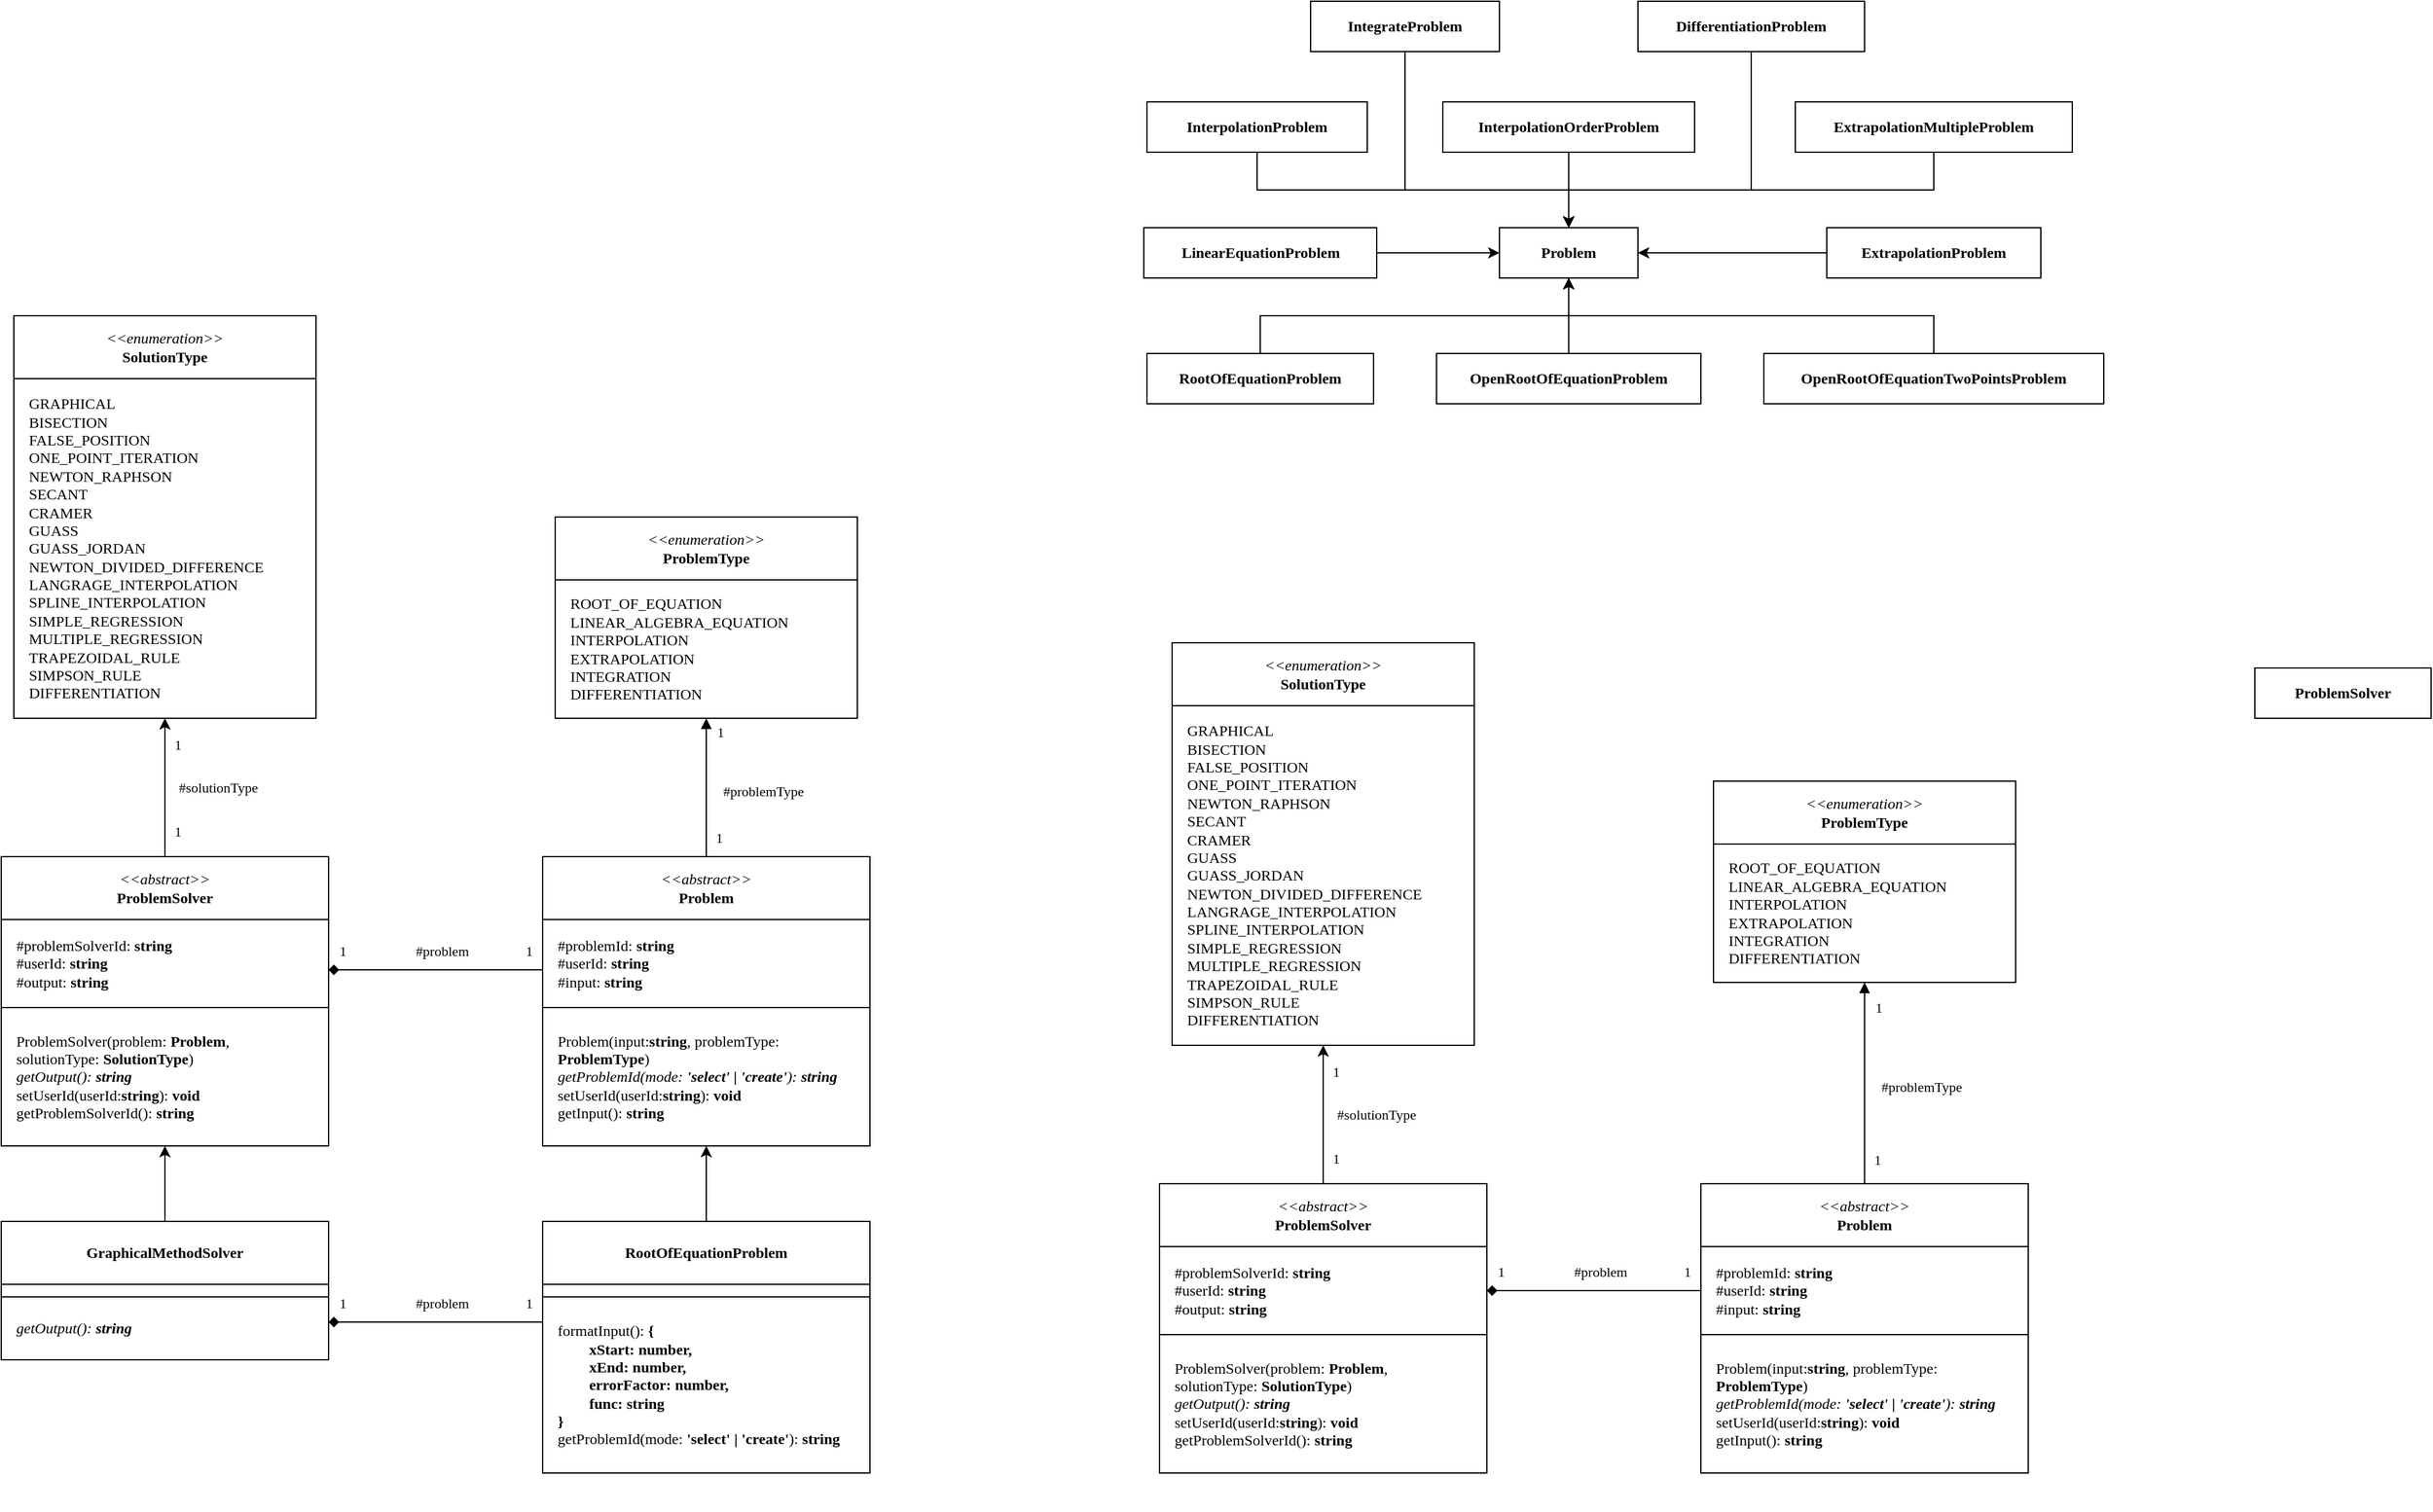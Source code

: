 <mxfile version="22.0.8" type="device">
  <diagram name="Page-1" id="59fGY38XJbvUTvU4bKwt">
    <mxGraphModel dx="3883" dy="1923" grid="1" gridSize="10" guides="1" tooltips="1" connect="1" arrows="1" fold="1" page="1" pageScale="1" pageWidth="850" pageHeight="1100" math="0" shadow="0">
      <root>
        <mxCell id="0" />
        <mxCell id="1" parent="0" />
        <mxCell id="GjvuEu1e9dv1N1N5pgB6-17" value="" style="group;fontFamily=Noto sans Thai;fontSource=https%3A%2F%2Ffonts.googleapis.com%2Fcss%3Ffamily%3DNoto%2Bsans%2BThai;" vertex="1" connectable="0" parent="1">
          <mxGeometry x="160" y="10" width="240" height="160" as="geometry" />
        </mxCell>
        <mxCell id="GjvuEu1e9dv1N1N5pgB6-13" value="&lt;div&gt;&lt;i&gt;&amp;lt;&amp;lt;enumeration&amp;gt;&amp;gt;&lt;/i&gt;&lt;/div&gt;&lt;div&gt;&lt;b&gt;ProblemType&lt;/b&gt;&lt;/div&gt;" style="rounded=0;whiteSpace=wrap;html=1;fontFamily=Noto sans Thai;fontSource=https%3A%2F%2Ffonts.googleapis.com%2Fcss%3Ffamily%3DNoto%2Bsans%2BThai;fillColor=default;glass=0;shadow=0;" vertex="1" parent="GjvuEu1e9dv1N1N5pgB6-17">
          <mxGeometry width="240" height="50" as="geometry" />
        </mxCell>
        <mxCell id="GjvuEu1e9dv1N1N5pgB6-15" value="ROOT_OF_EQUATION&lt;br&gt;LINEAR_ALGEBRA_EQUATION&lt;br&gt;INTERPOLATION&lt;br&gt;EXTRAPOLATION&lt;br&gt;INTEGRATION&lt;br&gt;DIFFERENTIATION" style="rounded=0;whiteSpace=wrap;html=1;align=left;spacingLeft=10;fontFamily=Noto sans Thai;fontSource=https%3A%2F%2Ffonts.googleapis.com%2Fcss%3Ffamily%3DNoto%2Bsans%2BThai;fillColor=default;fontStyle=0" vertex="1" parent="GjvuEu1e9dv1N1N5pgB6-17">
          <mxGeometry y="50" width="240" height="110" as="geometry" />
        </mxCell>
        <mxCell id="GjvuEu1e9dv1N1N5pgB6-18" value="" style="group;fontFamily=Noto sans Thai;fontSource=https%3A%2F%2Ffonts.googleapis.com%2Fcss%3Ffamily%3DNoto%2Bsans%2BThai;" vertex="1" connectable="0" parent="1">
          <mxGeometry x="170" y="330" width="260" height="230" as="geometry" />
        </mxCell>
        <mxCell id="GjvuEu1e9dv1N1N5pgB6-1" value="&lt;div&gt;&lt;i&gt;&amp;lt;&amp;lt;abstract&amp;gt;&amp;gt;&lt;/i&gt;&lt;/div&gt;&lt;div&gt;&lt;b&gt;Problem&lt;/b&gt;&lt;/div&gt;" style="rounded=0;whiteSpace=wrap;html=1;fontFamily=Noto sans Thai;fontSource=https%3A%2F%2Ffonts.googleapis.com%2Fcss%3Ffamily%3DNoto%2Bsans%2BThai;fillColor=default;glass=0;shadow=0;" vertex="1" parent="GjvuEu1e9dv1N1N5pgB6-18">
          <mxGeometry x="-20" width="260" height="50" as="geometry" />
        </mxCell>
        <mxCell id="GjvuEu1e9dv1N1N5pgB6-9" value="&lt;div&gt;#problemId: &lt;b&gt;string&lt;/b&gt;&lt;br&gt;&lt;/div&gt;&lt;div&gt;#userId: &lt;b&gt;string&lt;/b&gt;&lt;br&gt;&lt;/div&gt;&lt;div&gt;#input: &lt;b&gt;string&lt;/b&gt;&lt;br&gt;&lt;/div&gt;" style="rounded=0;whiteSpace=wrap;html=1;align=left;spacingLeft=10;fontFamily=Noto sans Thai;fontSource=https%3A%2F%2Ffonts.googleapis.com%2Fcss%3Ffamily%3DNoto%2Bsans%2BThai;fillColor=default;" vertex="1" parent="GjvuEu1e9dv1N1N5pgB6-18">
          <mxGeometry x="-20" y="50" width="260" height="70" as="geometry" />
        </mxCell>
        <mxCell id="GjvuEu1e9dv1N1N5pgB6-10" value="&lt;div&gt;Problem(input:&lt;b&gt;string&lt;/b&gt;, problemType: &lt;b&gt;ProblemType&lt;/b&gt;)&lt;/div&gt;&lt;div&gt;&lt;i&gt;getProblemId(mode: &lt;b&gt;&#39;select&#39; | &#39;create&#39;&lt;/b&gt;): &lt;b&gt;string&lt;/b&gt;&lt;/i&gt;&lt;/div&gt;&lt;div&gt;setUserId(userId:&lt;b&gt;string&lt;/b&gt;): &lt;b&gt;void&lt;/b&gt;&lt;/div&gt;&lt;div&gt;getInput(): &lt;b&gt;string&lt;br&gt;&lt;/b&gt;&lt;/div&gt;" style="rounded=0;whiteSpace=wrap;html=1;align=left;spacingLeft=10;fontFamily=Noto sans Thai;fontSource=https%3A%2F%2Ffonts.googleapis.com%2Fcss%3Ffamily%3DNoto%2Bsans%2BThai;fillColor=default;spacingRight=10;" vertex="1" parent="GjvuEu1e9dv1N1N5pgB6-18">
          <mxGeometry x="-20" y="120" width="260" height="110" as="geometry" />
        </mxCell>
        <mxCell id="GjvuEu1e9dv1N1N5pgB6-19" style="edgeStyle=orthogonalEdgeStyle;rounded=0;orthogonalLoop=1;jettySize=auto;html=1;endArrow=block;endFill=1;fontFamily=Noto sans Thai;fontSource=https%3A%2F%2Ffonts.googleapis.com%2Fcss%3Ffamily%3DNoto%2Bsans%2BThai;" edge="1" parent="1" source="GjvuEu1e9dv1N1N5pgB6-1" target="GjvuEu1e9dv1N1N5pgB6-15">
          <mxGeometry relative="1" as="geometry">
            <mxPoint x="410" y="420" as="sourcePoint" />
            <mxPoint x="600" y="420" as="targetPoint" />
          </mxGeometry>
        </mxCell>
        <mxCell id="GjvuEu1e9dv1N1N5pgB6-20" value="1" style="edgeLabel;html=1;align=center;verticalAlign=middle;resizable=0;points=[];fontFamily=Noto sans Thai;fontSource=https%3A%2F%2Ffonts.googleapis.com%2Fcss%3Ffamily%3DNoto%2Bsans%2BThai;" vertex="1" connectable="0" parent="GjvuEu1e9dv1N1N5pgB6-19">
          <mxGeometry x="-0.851" y="3" relative="1" as="geometry">
            <mxPoint x="13" y="-7" as="offset" />
          </mxGeometry>
        </mxCell>
        <mxCell id="GjvuEu1e9dv1N1N5pgB6-21" value="1" style="edgeLabel;html=1;align=center;verticalAlign=middle;resizable=0;points=[];fontFamily=Noto sans Thai;fontSource=https%3A%2F%2Ffonts.googleapis.com%2Fcss%3Ffamily%3DNoto%2Bsans%2BThai;" vertex="1" connectable="0" parent="GjvuEu1e9dv1N1N5pgB6-19">
          <mxGeometry x="0.653" y="2" relative="1" as="geometry">
            <mxPoint x="13" y="-8" as="offset" />
          </mxGeometry>
        </mxCell>
        <mxCell id="GjvuEu1e9dv1N1N5pgB6-22" value="#problemType" style="edgeLabel;html=1;align=center;verticalAlign=middle;resizable=0;points=[];fontFamily=Noto sans Thai;fontSource=https%3A%2F%2Ffonts.googleapis.com%2Fcss%3Ffamily%3DNoto%2Bsans%2BThai;" vertex="1" connectable="0" parent="GjvuEu1e9dv1N1N5pgB6-19">
          <mxGeometry x="0.021" y="3" relative="1" as="geometry">
            <mxPoint x="48" y="4" as="offset" />
          </mxGeometry>
        </mxCell>
        <mxCell id="GjvuEu1e9dv1N1N5pgB6-23" value="" style="group;fontFamily=Noto sans Thai;fontSource=https%3A%2F%2Ffonts.googleapis.com%2Fcss%3Ffamily%3DNoto%2Bsans%2BThai;" vertex="1" connectable="0" parent="1">
          <mxGeometry x="-260" y="330" width="260" height="230" as="geometry" />
        </mxCell>
        <mxCell id="GjvuEu1e9dv1N1N5pgB6-24" value="&lt;div&gt;&lt;i&gt;&amp;lt;&amp;lt;abstract&amp;gt;&amp;gt;&lt;/i&gt;&lt;/div&gt;&lt;b&gt;ProblemSolver&lt;/b&gt;" style="rounded=0;whiteSpace=wrap;html=1;fontFamily=Noto sans Thai;fontSource=https%3A%2F%2Ffonts.googleapis.com%2Fcss%3Ffamily%3DNoto%2Bsans%2BThai;fillColor=default;glass=0;shadow=0;" vertex="1" parent="GjvuEu1e9dv1N1N5pgB6-23">
          <mxGeometry x="-20" width="260" height="50" as="geometry" />
        </mxCell>
        <mxCell id="GjvuEu1e9dv1N1N5pgB6-25" value="&lt;div&gt;#problemSolverId: &lt;b&gt;string&lt;/b&gt;&lt;br&gt;&lt;/div&gt;&lt;div&gt;#userId: &lt;b&gt;string&lt;/b&gt;&lt;br&gt;&lt;/div&gt;&lt;div&gt;#output: &lt;b&gt;string&lt;/b&gt;&lt;br&gt;&lt;/div&gt;" style="rounded=0;whiteSpace=wrap;html=1;align=left;spacingLeft=10;fontFamily=Noto sans Thai;fontSource=https%3A%2F%2Ffonts.googleapis.com%2Fcss%3Ffamily%3DNoto%2Bsans%2BThai;fillColor=default;" vertex="1" parent="GjvuEu1e9dv1N1N5pgB6-23">
          <mxGeometry x="-20" y="50" width="260" height="70" as="geometry" />
        </mxCell>
        <mxCell id="GjvuEu1e9dv1N1N5pgB6-26" value="&lt;div&gt;ProblemSolver(problem: &lt;b&gt;Problem&lt;/b&gt;, solutionType: &lt;b&gt;SolutionType&lt;/b&gt;)&lt;/div&gt;&lt;div&gt;&lt;i&gt;getOutput(): &lt;b&gt;string&lt;/b&gt;&lt;/i&gt;&lt;/div&gt;&lt;div&gt;setUserId(userId:&lt;b&gt;string&lt;/b&gt;): &lt;b&gt;void&lt;/b&gt;&lt;/div&gt;&lt;div&gt;getProblemSolverId(): &lt;b&gt;string&lt;br&gt;&lt;/b&gt;&lt;/div&gt;" style="rounded=0;whiteSpace=wrap;html=1;align=left;spacingLeft=10;fontFamily=Noto sans Thai;fontSource=https%3A%2F%2Ffonts.googleapis.com%2Fcss%3Ffamily%3DNoto%2Bsans%2BThai;fillColor=default;spacingRight=10;" vertex="1" parent="GjvuEu1e9dv1N1N5pgB6-23">
          <mxGeometry x="-20" y="120" width="260" height="110" as="geometry" />
        </mxCell>
        <mxCell id="GjvuEu1e9dv1N1N5pgB6-30" style="edgeStyle=orthogonalEdgeStyle;rounded=0;orthogonalLoop=1;jettySize=auto;html=1;fontFamily=Noto sans Thai;fontSource=https%3A%2F%2Ffonts.googleapis.com%2Fcss%3Ffamily%3DNoto%2Bsans%2BThai;" edge="1" parent="1" source="GjvuEu1e9dv1N1N5pgB6-24" target="GjvuEu1e9dv1N1N5pgB6-29">
          <mxGeometry relative="1" as="geometry">
            <Array as="points" />
          </mxGeometry>
        </mxCell>
        <mxCell id="GjvuEu1e9dv1N1N5pgB6-31" value="1" style="edgeLabel;html=1;align=center;verticalAlign=middle;resizable=0;points=[];fontFamily=Noto sans Thai;fontSource=https%3A%2F%2Ffonts.googleapis.com%2Fcss%3Ffamily%3DNoto%2Bsans%2BThai;" vertex="1" connectable="0" parent="GjvuEu1e9dv1N1N5pgB6-30">
          <mxGeometry x="0.758" y="-5" relative="1" as="geometry">
            <mxPoint x="5" y="7" as="offset" />
          </mxGeometry>
        </mxCell>
        <mxCell id="GjvuEu1e9dv1N1N5pgB6-32" value="1" style="edgeLabel;html=1;align=center;verticalAlign=middle;resizable=0;points=[];fontFamily=Noto sans Thai;fontSource=https%3A%2F%2Ffonts.googleapis.com%2Fcss%3Ffamily%3DNoto%2Bsans%2BThai;" vertex="1" connectable="0" parent="GjvuEu1e9dv1N1N5pgB6-30">
          <mxGeometry x="-0.844" y="-3" relative="1" as="geometry">
            <mxPoint x="7" y="-12" as="offset" />
          </mxGeometry>
        </mxCell>
        <mxCell id="GjvuEu1e9dv1N1N5pgB6-33" value="#solutionType" style="edgeLabel;html=1;align=center;verticalAlign=middle;resizable=0;points=[];fontFamily=Noto sans Thai;fontSource=https%3A%2F%2Ffonts.googleapis.com%2Fcss%3Ffamily%3DNoto%2Bsans%2BThai;" vertex="1" connectable="0" parent="GjvuEu1e9dv1N1N5pgB6-30">
          <mxGeometry x="-0.01" relative="1" as="geometry">
            <mxPoint x="42" y="-1" as="offset" />
          </mxGeometry>
        </mxCell>
        <mxCell id="GjvuEu1e9dv1N1N5pgB6-36" style="edgeStyle=orthogonalEdgeStyle;rounded=0;orthogonalLoop=1;jettySize=auto;html=1;endArrow=diamond;endFill=1;fontFamily=Noto sans Thai;fontSource=https%3A%2F%2Ffonts.googleapis.com%2Fcss%3Ffamily%3DNoto%2Bsans%2BThai;" edge="1" parent="1" source="GjvuEu1e9dv1N1N5pgB6-9" target="GjvuEu1e9dv1N1N5pgB6-25">
          <mxGeometry relative="1" as="geometry">
            <Array as="points" />
          </mxGeometry>
        </mxCell>
        <mxCell id="GjvuEu1e9dv1N1N5pgB6-37" value="1" style="edgeLabel;html=1;align=center;verticalAlign=middle;resizable=0;points=[];fontFamily=Noto sans Thai;fontSource=https%3A%2F%2Ffonts.googleapis.com%2Fcss%3Ffamily%3DNoto%2Bsans%2BThai;" vertex="1" connectable="0" parent="GjvuEu1e9dv1N1N5pgB6-36">
          <mxGeometry x="-0.867" y="-2" relative="1" as="geometry">
            <mxPoint y="-13" as="offset" />
          </mxGeometry>
        </mxCell>
        <mxCell id="GjvuEu1e9dv1N1N5pgB6-38" value="1" style="edgeLabel;html=1;align=center;verticalAlign=middle;resizable=0;points=[];fontFamily=Noto sans Thai;fontSource=https%3A%2F%2Ffonts.googleapis.com%2Fcss%3Ffamily%3DNoto%2Bsans%2BThai;" vertex="1" connectable="0" parent="GjvuEu1e9dv1N1N5pgB6-36">
          <mxGeometry x="0.726" y="1" relative="1" as="geometry">
            <mxPoint x="-13" y="-16" as="offset" />
          </mxGeometry>
        </mxCell>
        <mxCell id="GjvuEu1e9dv1N1N5pgB6-39" value="#problem" style="edgeLabel;html=1;align=center;verticalAlign=middle;resizable=0;points=[];fontFamily=Noto sans Thai;fontSource=https%3A%2F%2Ffonts.googleapis.com%2Fcss%3Ffamily%3DNoto%2Bsans%2BThai;" vertex="1" connectable="0" parent="GjvuEu1e9dv1N1N5pgB6-36">
          <mxGeometry x="0.094" relative="1" as="geometry">
            <mxPoint x="13" y="-15" as="offset" />
          </mxGeometry>
        </mxCell>
        <mxCell id="GjvuEu1e9dv1N1N5pgB6-40" value="" style="group;fontFamily=Noto sans Thai;fontSource=https%3A%2F%2Ffonts.googleapis.com%2Fcss%3Ffamily%3DNoto%2Bsans%2BThai;" vertex="1" connectable="0" parent="1">
          <mxGeometry x="-270" y="-100" width="240" height="320" as="geometry" />
        </mxCell>
        <mxCell id="GjvuEu1e9dv1N1N5pgB6-28" value="&lt;div&gt;&lt;i&gt;&amp;lt;&amp;lt;enumeration&amp;gt;&amp;gt;&lt;/i&gt;&lt;/div&gt;&lt;div&gt;&lt;b&gt;SolutionType&lt;/b&gt;&lt;/div&gt;" style="rounded=0;whiteSpace=wrap;html=1;fontFamily=Noto sans Thai;fontSource=https%3A%2F%2Ffonts.googleapis.com%2Fcss%3Ffamily%3DNoto%2Bsans%2BThai;fillColor=default;glass=0;shadow=0;" vertex="1" parent="GjvuEu1e9dv1N1N5pgB6-40">
          <mxGeometry width="240" height="50" as="geometry" />
        </mxCell>
        <mxCell id="GjvuEu1e9dv1N1N5pgB6-29" value="GRAPHICAL&lt;br&gt;BISECTION&lt;br&gt;FALSE_POSITION&lt;br&gt;ONE_POINT_ITERATION&lt;br&gt;NEWTON_RAPHSON&lt;br&gt;SECANT&lt;br&gt;CRAMER&lt;br&gt;GUASS&lt;br&gt;GUASS_JORDAN&lt;br&gt;NEWTON_DIVIDED_DIFFERENCE&lt;br&gt;LANGRAGE_INTERPOLATION&lt;br&gt;SPLINE_INTERPOLATION&lt;br&gt;SIMPLE_REGRESSION&lt;br&gt;MULTIPLE_REGRESSION&lt;br&gt;TRAPEZOIDAL_RULE&lt;br&gt;SIMPSON_RULE&lt;br&gt;DIFFERENTIATION" style="rounded=0;whiteSpace=wrap;html=1;align=left;spacingLeft=10;fontFamily=Noto sans Thai;fontSource=https%3A%2F%2Ffonts.googleapis.com%2Fcss%3Ffamily%3DNoto%2Bsans%2BThai;fillColor=default;fontStyle=0" vertex="1" parent="GjvuEu1e9dv1N1N5pgB6-40">
          <mxGeometry y="50" width="240" height="270" as="geometry" />
        </mxCell>
        <mxCell id="GjvuEu1e9dv1N1N5pgB6-41" value="" style="group;fontFamily=Noto sans Thai;fontSource=https%3A%2F%2Ffonts.googleapis.com%2Fcss%3Ffamily%3DNoto%2Bsans%2BThai;" vertex="1" connectable="0" parent="1">
          <mxGeometry x="-750" y="70" width="260" height="230" as="geometry" />
        </mxCell>
        <mxCell id="GjvuEu1e9dv1N1N5pgB6-42" value="&lt;div&gt;&lt;i&gt;&amp;lt;&amp;lt;abstract&amp;gt;&amp;gt;&lt;/i&gt;&lt;/div&gt;&lt;div&gt;&lt;b&gt;Problem&lt;/b&gt;&lt;/div&gt;" style="rounded=0;whiteSpace=wrap;html=1;fontFamily=Noto sans Thai;fontSource=https%3A%2F%2Ffonts.googleapis.com%2Fcss%3Ffamily%3DNoto%2Bsans%2BThai;fillColor=default;glass=0;shadow=0;" vertex="1" parent="GjvuEu1e9dv1N1N5pgB6-41">
          <mxGeometry x="-20" width="260" height="50" as="geometry" />
        </mxCell>
        <mxCell id="GjvuEu1e9dv1N1N5pgB6-43" value="&lt;div&gt;#problemId: &lt;b&gt;string&lt;/b&gt;&lt;br&gt;&lt;/div&gt;&lt;div&gt;#userId: &lt;b&gt;string&lt;/b&gt;&lt;br&gt;&lt;/div&gt;&lt;div&gt;#input: &lt;b&gt;string&lt;/b&gt;&lt;br&gt;&lt;/div&gt;" style="rounded=0;whiteSpace=wrap;html=1;align=left;spacingLeft=10;fontFamily=Noto sans Thai;fontSource=https%3A%2F%2Ffonts.googleapis.com%2Fcss%3Ffamily%3DNoto%2Bsans%2BThai;fillColor=default;" vertex="1" parent="GjvuEu1e9dv1N1N5pgB6-41">
          <mxGeometry x="-20" y="50" width="260" height="70" as="geometry" />
        </mxCell>
        <mxCell id="GjvuEu1e9dv1N1N5pgB6-44" value="&lt;div&gt;Problem(input:&lt;b&gt;string&lt;/b&gt;, problemType: &lt;b&gt;ProblemType&lt;/b&gt;)&lt;/div&gt;&lt;div&gt;&lt;i&gt;getProblemId(mode: &lt;b&gt;&#39;select&#39; | &#39;create&#39;&lt;/b&gt;): &lt;b&gt;string&lt;/b&gt;&lt;/i&gt;&lt;/div&gt;&lt;div&gt;setUserId(userId:&lt;b&gt;string&lt;/b&gt;): &lt;b&gt;void&lt;/b&gt;&lt;/div&gt;&lt;div&gt;getInput(): &lt;b&gt;string&lt;br&gt;&lt;/b&gt;&lt;/div&gt;" style="rounded=0;whiteSpace=wrap;html=1;align=left;spacingLeft=10;fontFamily=Noto sans Thai;fontSource=https%3A%2F%2Ffonts.googleapis.com%2Fcss%3Ffamily%3DNoto%2Bsans%2BThai;fillColor=default;spacingRight=10;" vertex="1" parent="GjvuEu1e9dv1N1N5pgB6-41">
          <mxGeometry x="-20" y="120" width="260" height="110" as="geometry" />
        </mxCell>
        <mxCell id="GjvuEu1e9dv1N1N5pgB6-45" value="" style="group;fontFamily=Noto sans Thai;fontSource=https%3A%2F%2Ffonts.googleapis.com%2Fcss%3Ffamily%3DNoto%2Bsans%2BThai;" vertex="1" connectable="0" parent="1">
          <mxGeometry x="-1180" y="70" width="260" height="230" as="geometry" />
        </mxCell>
        <mxCell id="GjvuEu1e9dv1N1N5pgB6-46" value="&lt;div&gt;&lt;i&gt;&amp;lt;&amp;lt;abstract&amp;gt;&amp;gt;&lt;/i&gt;&lt;/div&gt;&lt;b&gt;ProblemSolver&lt;/b&gt;" style="rounded=0;whiteSpace=wrap;html=1;fontFamily=Noto sans Thai;fontSource=https%3A%2F%2Ffonts.googleapis.com%2Fcss%3Ffamily%3DNoto%2Bsans%2BThai;fillColor=default;glass=0;shadow=0;" vertex="1" parent="GjvuEu1e9dv1N1N5pgB6-45">
          <mxGeometry x="-20" width="260" height="50" as="geometry" />
        </mxCell>
        <mxCell id="GjvuEu1e9dv1N1N5pgB6-47" value="&lt;div&gt;#problemSolverId: &lt;b&gt;string&lt;/b&gt;&lt;br&gt;&lt;/div&gt;&lt;div&gt;#userId: &lt;b&gt;string&lt;/b&gt;&lt;br&gt;&lt;/div&gt;&lt;div&gt;#output: &lt;b&gt;string&lt;/b&gt;&lt;br&gt;&lt;/div&gt;" style="rounded=0;whiteSpace=wrap;html=1;align=left;spacingLeft=10;fontFamily=Noto sans Thai;fontSource=https%3A%2F%2Ffonts.googleapis.com%2Fcss%3Ffamily%3DNoto%2Bsans%2BThai;fillColor=default;" vertex="1" parent="GjvuEu1e9dv1N1N5pgB6-45">
          <mxGeometry x="-20" y="50" width="260" height="70" as="geometry" />
        </mxCell>
        <mxCell id="GjvuEu1e9dv1N1N5pgB6-48" value="&lt;div&gt;ProblemSolver(problem: &lt;b&gt;Problem&lt;/b&gt;, solutionType: &lt;b&gt;SolutionType&lt;/b&gt;)&lt;/div&gt;&lt;div&gt;&lt;i&gt;getOutput(): &lt;b&gt;string&lt;/b&gt;&lt;/i&gt;&lt;/div&gt;&lt;div&gt;setUserId(userId:&lt;b&gt;string&lt;/b&gt;): &lt;b&gt;void&lt;/b&gt;&lt;/div&gt;&lt;div&gt;getProblemSolverId(): &lt;b&gt;string&lt;br&gt;&lt;/b&gt;&lt;/div&gt;" style="rounded=0;whiteSpace=wrap;html=1;align=left;spacingLeft=10;fontFamily=Noto sans Thai;fontSource=https%3A%2F%2Ffonts.googleapis.com%2Fcss%3Ffamily%3DNoto%2Bsans%2BThai;fillColor=default;spacingRight=10;" vertex="1" parent="GjvuEu1e9dv1N1N5pgB6-45">
          <mxGeometry x="-20" y="120" width="260" height="110" as="geometry" />
        </mxCell>
        <mxCell id="GjvuEu1e9dv1N1N5pgB6-49" value="" style="group;fontFamily=Noto sans Thai;fontSource=https%3A%2F%2Ffonts.googleapis.com%2Fcss%3Ffamily%3DNoto%2Bsans%2BThai;" vertex="1" connectable="0" parent="1">
          <mxGeometry x="-750" y="360" width="260" height="230" as="geometry" />
        </mxCell>
        <mxCell id="GjvuEu1e9dv1N1N5pgB6-50" value="&lt;b&gt;RootOfEquationProblem&lt;/b&gt;" style="rounded=0;whiteSpace=wrap;html=1;fontFamily=Noto sans Thai;fontSource=https%3A%2F%2Ffonts.googleapis.com%2Fcss%3Ffamily%3DNoto%2Bsans%2BThai;fillColor=default;glass=0;shadow=0;" vertex="1" parent="GjvuEu1e9dv1N1N5pgB6-49">
          <mxGeometry x="-20" width="260" height="50" as="geometry" />
        </mxCell>
        <mxCell id="GjvuEu1e9dv1N1N5pgB6-51" value="" style="rounded=0;whiteSpace=wrap;html=1;align=left;spacingLeft=10;fontFamily=Noto sans Thai;fontSource=https%3A%2F%2Ffonts.googleapis.com%2Fcss%3Ffamily%3DNoto%2Bsans%2BThai;fillColor=default;" vertex="1" parent="GjvuEu1e9dv1N1N5pgB6-49">
          <mxGeometry x="-20" y="50" width="260" height="10" as="geometry" />
        </mxCell>
        <mxCell id="GjvuEu1e9dv1N1N5pgB6-52" value="&lt;div&gt;formatInput(): &lt;b&gt;{&lt;/b&gt;&lt;/div&gt;&lt;div&gt;&lt;b&gt;&lt;span style=&quot;white-space: pre;&quot;&gt;&#x9;&lt;/span&gt;xStart: number,&lt;/b&gt;&lt;/div&gt;&lt;div&gt;&lt;b&gt;&lt;span style=&quot;white-space: pre;&quot;&gt;&#x9;&lt;/span&gt;xEnd: number,&lt;/b&gt;&lt;/div&gt;&lt;div&gt;&lt;b&gt;&lt;span style=&quot;white-space: pre;&quot;&gt;&#x9;&lt;/span&gt;errorFactor: number,&lt;/b&gt;&lt;/div&gt;&lt;div&gt;&lt;b&gt;&lt;span style=&quot;white-space: pre;&quot;&gt;&#x9;&lt;/span&gt;func: string&lt;/b&gt;&lt;/div&gt;&lt;div&gt;&lt;b&gt;}&lt;/b&gt;&lt;/div&gt;getProblemId(mode: &lt;b&gt;&#39;select&#39; | &#39;create&#39;&lt;/b&gt;): &lt;b&gt;string&lt;/b&gt;" style="rounded=0;whiteSpace=wrap;html=1;align=left;spacingLeft=10;fontFamily=Noto sans Thai;fontSource=https%3A%2F%2Ffonts.googleapis.com%2Fcss%3Ffamily%3DNoto%2Bsans%2BThai;fillColor=default;spacingRight=10;" vertex="1" parent="GjvuEu1e9dv1N1N5pgB6-49">
          <mxGeometry x="-20" y="60" width="260" height="140" as="geometry" />
        </mxCell>
        <mxCell id="GjvuEu1e9dv1N1N5pgB6-53" style="edgeStyle=orthogonalEdgeStyle;rounded=0;orthogonalLoop=1;jettySize=auto;html=1;fontFamily=Noto sans Thai;fontSource=https%3A%2F%2Ffonts.googleapis.com%2Fcss%3Ffamily%3DNoto%2Bsans%2BThai;" edge="1" parent="1" source="GjvuEu1e9dv1N1N5pgB6-50" target="GjvuEu1e9dv1N1N5pgB6-44">
          <mxGeometry relative="1" as="geometry" />
        </mxCell>
        <mxCell id="GjvuEu1e9dv1N1N5pgB6-54" value="" style="group;fontFamily=Noto sans Thai;fontSource=https%3A%2F%2Ffonts.googleapis.com%2Fcss%3Ffamily%3DNoto%2Bsans%2BThai;" vertex="1" connectable="0" parent="1">
          <mxGeometry x="-1180" y="360" width="260" height="230" as="geometry" />
        </mxCell>
        <mxCell id="GjvuEu1e9dv1N1N5pgB6-55" value="&lt;b&gt;GraphicalMethodSolver&lt;/b&gt;" style="rounded=0;whiteSpace=wrap;html=1;fontFamily=Noto sans Thai;fontSource=https%3A%2F%2Ffonts.googleapis.com%2Fcss%3Ffamily%3DNoto%2Bsans%2BThai;fillColor=default;glass=0;shadow=0;" vertex="1" parent="GjvuEu1e9dv1N1N5pgB6-54">
          <mxGeometry x="-20" width="260" height="50" as="geometry" />
        </mxCell>
        <mxCell id="GjvuEu1e9dv1N1N5pgB6-56" value="" style="rounded=0;whiteSpace=wrap;html=1;align=left;spacingLeft=10;fontFamily=Noto sans Thai;fontSource=https%3A%2F%2Ffonts.googleapis.com%2Fcss%3Ffamily%3DNoto%2Bsans%2BThai;fillColor=default;" vertex="1" parent="GjvuEu1e9dv1N1N5pgB6-54">
          <mxGeometry x="-20" y="50" width="260" height="10" as="geometry" />
        </mxCell>
        <mxCell id="GjvuEu1e9dv1N1N5pgB6-57" value="&lt;div&gt;&lt;i&gt;getOutput(): &lt;b&gt;string&lt;/b&gt;&lt;/i&gt;&lt;/div&gt;" style="rounded=0;whiteSpace=wrap;html=1;align=left;spacingLeft=10;fontFamily=Noto sans Thai;fontSource=https%3A%2F%2Ffonts.googleapis.com%2Fcss%3Ffamily%3DNoto%2Bsans%2BThai;fillColor=default;spacingRight=10;" vertex="1" parent="GjvuEu1e9dv1N1N5pgB6-54">
          <mxGeometry x="-20" y="60" width="260" height="50" as="geometry" />
        </mxCell>
        <mxCell id="GjvuEu1e9dv1N1N5pgB6-58" style="edgeStyle=orthogonalEdgeStyle;rounded=0;orthogonalLoop=1;jettySize=auto;html=1;fontFamily=Noto sans Thai;fontSource=https%3A%2F%2Ffonts.googleapis.com%2Fcss%3Ffamily%3DNoto%2Bsans%2BThai;" edge="1" parent="1" source="GjvuEu1e9dv1N1N5pgB6-55" target="GjvuEu1e9dv1N1N5pgB6-48">
          <mxGeometry relative="1" as="geometry" />
        </mxCell>
        <mxCell id="GjvuEu1e9dv1N1N5pgB6-59" style="edgeStyle=orthogonalEdgeStyle;rounded=0;orthogonalLoop=1;jettySize=auto;html=1;endArrow=diamond;endFill=1;fontFamily=Noto sans Thai;fontSource=https%3A%2F%2Ffonts.googleapis.com%2Fcss%3Ffamily%3DNoto%2Bsans%2BThai;" edge="1" parent="1">
          <mxGeometry relative="1" as="geometry">
            <mxPoint x="-770" y="160" as="sourcePoint" />
            <mxPoint x="-940" y="160" as="targetPoint" />
            <Array as="points" />
          </mxGeometry>
        </mxCell>
        <mxCell id="GjvuEu1e9dv1N1N5pgB6-60" value="1" style="edgeLabel;html=1;align=center;verticalAlign=middle;resizable=0;points=[];fontFamily=Noto sans Thai;fontSource=https%3A%2F%2Ffonts.googleapis.com%2Fcss%3Ffamily%3DNoto%2Bsans%2BThai;" vertex="1" connectable="0" parent="GjvuEu1e9dv1N1N5pgB6-59">
          <mxGeometry x="-0.867" y="-2" relative="1" as="geometry">
            <mxPoint y="-13" as="offset" />
          </mxGeometry>
        </mxCell>
        <mxCell id="GjvuEu1e9dv1N1N5pgB6-61" value="1" style="edgeLabel;html=1;align=center;verticalAlign=middle;resizable=0;points=[];fontFamily=Noto sans Thai;fontSource=https%3A%2F%2Ffonts.googleapis.com%2Fcss%3Ffamily%3DNoto%2Bsans%2BThai;" vertex="1" connectable="0" parent="GjvuEu1e9dv1N1N5pgB6-59">
          <mxGeometry x="0.726" y="1" relative="1" as="geometry">
            <mxPoint x="-13" y="-16" as="offset" />
          </mxGeometry>
        </mxCell>
        <mxCell id="GjvuEu1e9dv1N1N5pgB6-62" value="#problem" style="edgeLabel;html=1;align=center;verticalAlign=middle;resizable=0;points=[];fontFamily=Noto sans Thai;fontSource=https%3A%2F%2Ffonts.googleapis.com%2Fcss%3Ffamily%3DNoto%2Bsans%2BThai;" vertex="1" connectable="0" parent="GjvuEu1e9dv1N1N5pgB6-59">
          <mxGeometry x="0.094" relative="1" as="geometry">
            <mxPoint x="13" y="-15" as="offset" />
          </mxGeometry>
        </mxCell>
        <mxCell id="GjvuEu1e9dv1N1N5pgB6-63" style="edgeStyle=orthogonalEdgeStyle;rounded=0;orthogonalLoop=1;jettySize=auto;html=1;endArrow=diamond;endFill=1;fontFamily=Noto sans Thai;fontSource=https%3A%2F%2Ffonts.googleapis.com%2Fcss%3Ffamily%3DNoto%2Bsans%2BThai;" edge="1" parent="1">
          <mxGeometry relative="1" as="geometry">
            <mxPoint x="-770" y="440" as="sourcePoint" />
            <mxPoint x="-940" y="440" as="targetPoint" />
            <Array as="points" />
          </mxGeometry>
        </mxCell>
        <mxCell id="GjvuEu1e9dv1N1N5pgB6-64" value="1" style="edgeLabel;html=1;align=center;verticalAlign=middle;resizable=0;points=[];fontFamily=Noto sans Thai;fontSource=https%3A%2F%2Ffonts.googleapis.com%2Fcss%3Ffamily%3DNoto%2Bsans%2BThai;" vertex="1" connectable="0" parent="GjvuEu1e9dv1N1N5pgB6-63">
          <mxGeometry x="-0.867" y="-2" relative="1" as="geometry">
            <mxPoint y="-13" as="offset" />
          </mxGeometry>
        </mxCell>
        <mxCell id="GjvuEu1e9dv1N1N5pgB6-65" value="1" style="edgeLabel;html=1;align=center;verticalAlign=middle;resizable=0;points=[];fontFamily=Noto sans Thai;fontSource=https%3A%2F%2Ffonts.googleapis.com%2Fcss%3Ffamily%3DNoto%2Bsans%2BThai;" vertex="1" connectable="0" parent="GjvuEu1e9dv1N1N5pgB6-63">
          <mxGeometry x="0.726" y="1" relative="1" as="geometry">
            <mxPoint x="-13" y="-16" as="offset" />
          </mxGeometry>
        </mxCell>
        <mxCell id="GjvuEu1e9dv1N1N5pgB6-66" value="#problem" style="edgeLabel;html=1;align=center;verticalAlign=middle;resizable=0;points=[];fontFamily=Noto sans Thai;fontSource=https%3A%2F%2Ffonts.googleapis.com%2Fcss%3Ffamily%3DNoto%2Bsans%2BThai;" vertex="1" connectable="0" parent="GjvuEu1e9dv1N1N5pgB6-63">
          <mxGeometry x="0.094" relative="1" as="geometry">
            <mxPoint x="13" y="-15" as="offset" />
          </mxGeometry>
        </mxCell>
        <mxCell id="GjvuEu1e9dv1N1N5pgB6-67" style="edgeStyle=orthogonalEdgeStyle;rounded=0;orthogonalLoop=1;jettySize=auto;html=1;fontFamily=Noto sans Thai;fontSource=https%3A%2F%2Ffonts.googleapis.com%2Fcss%3Ffamily%3DNoto%2Bsans%2BThai;" edge="1" parent="1" target="GjvuEu1e9dv1N1N5pgB6-73" source="GjvuEu1e9dv1N1N5pgB6-46">
          <mxGeometry relative="1" as="geometry">
            <mxPoint x="-140" y="340" as="sourcePoint" />
            <Array as="points" />
          </mxGeometry>
        </mxCell>
        <mxCell id="GjvuEu1e9dv1N1N5pgB6-68" value="1" style="edgeLabel;html=1;align=center;verticalAlign=middle;resizable=0;points=[];fontFamily=Noto sans Thai;fontSource=https%3A%2F%2Ffonts.googleapis.com%2Fcss%3Ffamily%3DNoto%2Bsans%2BThai;" vertex="1" connectable="0" parent="GjvuEu1e9dv1N1N5pgB6-67">
          <mxGeometry x="0.758" y="-5" relative="1" as="geometry">
            <mxPoint x="5" y="7" as="offset" />
          </mxGeometry>
        </mxCell>
        <mxCell id="GjvuEu1e9dv1N1N5pgB6-69" value="1" style="edgeLabel;html=1;align=center;verticalAlign=middle;resizable=0;points=[];fontFamily=Noto sans Thai;fontSource=https%3A%2F%2Ffonts.googleapis.com%2Fcss%3Ffamily%3DNoto%2Bsans%2BThai;" vertex="1" connectable="0" parent="GjvuEu1e9dv1N1N5pgB6-67">
          <mxGeometry x="-0.844" y="-3" relative="1" as="geometry">
            <mxPoint x="7" y="-12" as="offset" />
          </mxGeometry>
        </mxCell>
        <mxCell id="GjvuEu1e9dv1N1N5pgB6-70" value="#solutionType" style="edgeLabel;html=1;align=center;verticalAlign=middle;resizable=0;points=[];fontFamily=Noto sans Thai;fontSource=https%3A%2F%2Ffonts.googleapis.com%2Fcss%3Ffamily%3DNoto%2Bsans%2BThai;" vertex="1" connectable="0" parent="GjvuEu1e9dv1N1N5pgB6-67">
          <mxGeometry x="-0.01" relative="1" as="geometry">
            <mxPoint x="42" y="-1" as="offset" />
          </mxGeometry>
        </mxCell>
        <mxCell id="GjvuEu1e9dv1N1N5pgB6-71" value="" style="group;fontFamily=Noto sans Thai;fontSource=https%3A%2F%2Ffonts.googleapis.com%2Fcss%3Ffamily%3DNoto%2Bsans%2BThai;" vertex="1" connectable="0" parent="1">
          <mxGeometry x="-1190" y="-360" width="240" height="320" as="geometry" />
        </mxCell>
        <mxCell id="GjvuEu1e9dv1N1N5pgB6-72" value="&lt;div&gt;&lt;i&gt;&amp;lt;&amp;lt;enumeration&amp;gt;&amp;gt;&lt;/i&gt;&lt;/div&gt;&lt;div&gt;&lt;b&gt;SolutionType&lt;/b&gt;&lt;/div&gt;" style="rounded=0;whiteSpace=wrap;html=1;fontFamily=Noto sans Thai;fontSource=https%3A%2F%2Ffonts.googleapis.com%2Fcss%3Ffamily%3DNoto%2Bsans%2BThai;fillColor=default;glass=0;shadow=0;" vertex="1" parent="GjvuEu1e9dv1N1N5pgB6-71">
          <mxGeometry width="240" height="50" as="geometry" />
        </mxCell>
        <mxCell id="GjvuEu1e9dv1N1N5pgB6-73" value="GRAPHICAL&lt;br&gt;BISECTION&lt;br&gt;FALSE_POSITION&lt;br&gt;ONE_POINT_ITERATION&lt;br&gt;NEWTON_RAPHSON&lt;br&gt;SECANT&lt;br&gt;CRAMER&lt;br&gt;GUASS&lt;br&gt;GUASS_JORDAN&lt;br&gt;NEWTON_DIVIDED_DIFFERENCE&lt;br&gt;LANGRAGE_INTERPOLATION&lt;br&gt;SPLINE_INTERPOLATION&lt;br&gt;SIMPLE_REGRESSION&lt;br&gt;MULTIPLE_REGRESSION&lt;br&gt;TRAPEZOIDAL_RULE&lt;br&gt;SIMPSON_RULE&lt;br&gt;DIFFERENTIATION" style="rounded=0;whiteSpace=wrap;html=1;align=left;spacingLeft=10;fontFamily=Noto sans Thai;fontSource=https%3A%2F%2Ffonts.googleapis.com%2Fcss%3Ffamily%3DNoto%2Bsans%2BThai;fillColor=default;fontStyle=0" vertex="1" parent="GjvuEu1e9dv1N1N5pgB6-71">
          <mxGeometry y="50" width="240" height="270" as="geometry" />
        </mxCell>
        <mxCell id="GjvuEu1e9dv1N1N5pgB6-74" value="" style="group;fontFamily=Noto sans Thai;fontSource=https%3A%2F%2Ffonts.googleapis.com%2Fcss%3Ffamily%3DNoto%2Bsans%2BThai;" vertex="1" connectable="0" parent="1">
          <mxGeometry x="-760" y="-200" width="240" height="160" as="geometry" />
        </mxCell>
        <mxCell id="GjvuEu1e9dv1N1N5pgB6-75" value="&lt;div&gt;&lt;i&gt;&amp;lt;&amp;lt;enumeration&amp;gt;&amp;gt;&lt;/i&gt;&lt;/div&gt;&lt;div&gt;&lt;b&gt;ProblemType&lt;/b&gt;&lt;/div&gt;" style="rounded=0;whiteSpace=wrap;html=1;fontFamily=Noto sans Thai;fontSource=https%3A%2F%2Ffonts.googleapis.com%2Fcss%3Ffamily%3DNoto%2Bsans%2BThai;fillColor=default;glass=0;shadow=0;" vertex="1" parent="GjvuEu1e9dv1N1N5pgB6-74">
          <mxGeometry width="240" height="50" as="geometry" />
        </mxCell>
        <mxCell id="GjvuEu1e9dv1N1N5pgB6-76" value="ROOT_OF_EQUATION&lt;br&gt;LINEAR_ALGEBRA_EQUATION&lt;br&gt;INTERPOLATION&lt;br&gt;EXTRAPOLATION&lt;br&gt;INTEGRATION&lt;br&gt;DIFFERENTIATION" style="rounded=0;whiteSpace=wrap;html=1;align=left;spacingLeft=10;fontFamily=Noto sans Thai;fontSource=https%3A%2F%2Ffonts.googleapis.com%2Fcss%3Ffamily%3DNoto%2Bsans%2BThai;fillColor=default;fontStyle=0" vertex="1" parent="GjvuEu1e9dv1N1N5pgB6-74">
          <mxGeometry y="50" width="240" height="110" as="geometry" />
        </mxCell>
        <mxCell id="GjvuEu1e9dv1N1N5pgB6-77" style="edgeStyle=orthogonalEdgeStyle;rounded=0;orthogonalLoop=1;jettySize=auto;html=1;endArrow=block;endFill=1;fontFamily=Noto sans Thai;fontSource=https%3A%2F%2Ffonts.googleapis.com%2Fcss%3Ffamily%3DNoto%2Bsans%2BThai;" edge="1" parent="1" target="GjvuEu1e9dv1N1N5pgB6-76" source="GjvuEu1e9dv1N1N5pgB6-42">
          <mxGeometry relative="1" as="geometry">
            <mxPoint x="290" y="340" as="sourcePoint" />
            <mxPoint x="610" y="430" as="targetPoint" />
          </mxGeometry>
        </mxCell>
        <mxCell id="GjvuEu1e9dv1N1N5pgB6-78" value="1" style="edgeLabel;html=1;align=center;verticalAlign=middle;resizable=0;points=[];fontFamily=Noto sans Thai;fontSource=https%3A%2F%2Ffonts.googleapis.com%2Fcss%3Ffamily%3DNoto%2Bsans%2BThai;" vertex="1" connectable="0" parent="GjvuEu1e9dv1N1N5pgB6-77">
          <mxGeometry x="-0.851" y="3" relative="1" as="geometry">
            <mxPoint x="13" y="-7" as="offset" />
          </mxGeometry>
        </mxCell>
        <mxCell id="GjvuEu1e9dv1N1N5pgB6-79" value="1" style="edgeLabel;html=1;align=center;verticalAlign=middle;resizable=0;points=[];fontFamily=Noto sans Thai;fontSource=https%3A%2F%2Ffonts.googleapis.com%2Fcss%3Ffamily%3DNoto%2Bsans%2BThai;" vertex="1" connectable="0" parent="GjvuEu1e9dv1N1N5pgB6-77">
          <mxGeometry x="0.653" y="2" relative="1" as="geometry">
            <mxPoint x="13" y="-8" as="offset" />
          </mxGeometry>
        </mxCell>
        <mxCell id="GjvuEu1e9dv1N1N5pgB6-80" value="#problemType" style="edgeLabel;html=1;align=center;verticalAlign=middle;resizable=0;points=[];fontFamily=Noto sans Thai;fontSource=https%3A%2F%2Ffonts.googleapis.com%2Fcss%3Ffamily%3DNoto%2Bsans%2BThai;" vertex="1" connectable="0" parent="GjvuEu1e9dv1N1N5pgB6-77">
          <mxGeometry x="0.021" y="3" relative="1" as="geometry">
            <mxPoint x="48" y="4" as="offset" />
          </mxGeometry>
        </mxCell>
        <mxCell id="GjvuEu1e9dv1N1N5pgB6-81" value="Problem" style="rounded=0;whiteSpace=wrap;html=1;fontFamily=Noto sans Thai;fontSource=https%3A%2F%2Ffonts.googleapis.com%2Fcss%3Ffamily%3DNoto%2Bsans%2BThai;fontStyle=1" vertex="1" parent="1">
          <mxGeometry x="-10" y="-430" width="110" height="40" as="geometry" />
        </mxCell>
        <mxCell id="GjvuEu1e9dv1N1N5pgB6-82" value="ProblemSolver" style="rounded=0;whiteSpace=wrap;html=1;fontFamily=Noto sans Thai;fontSource=https%3A%2F%2Ffonts.googleapis.com%2Fcss%3Ffamily%3DNoto%2Bsans%2BThai;fontStyle=1" vertex="1" parent="1">
          <mxGeometry x="590" y="-80" width="140" height="40" as="geometry" />
        </mxCell>
        <mxCell id="GjvuEu1e9dv1N1N5pgB6-101" style="edgeStyle=orthogonalEdgeStyle;rounded=0;orthogonalLoop=1;jettySize=auto;html=1;" edge="1" parent="1" source="GjvuEu1e9dv1N1N5pgB6-83" target="GjvuEu1e9dv1N1N5pgB6-81">
          <mxGeometry relative="1" as="geometry">
            <Array as="points">
              <mxPoint x="-200" y="-360" />
              <mxPoint x="45" y="-360" />
            </Array>
          </mxGeometry>
        </mxCell>
        <mxCell id="GjvuEu1e9dv1N1N5pgB6-83" value="RootOfEquationProblem" style="rounded=0;whiteSpace=wrap;html=1;fontFamily=Noto sans Thai;fontSource=https%3A%2F%2Ffonts.googleapis.com%2Fcss%3Ffamily%3DNoto%2Bsans%2BThai;fontStyle=1" vertex="1" parent="1">
          <mxGeometry x="-290" y="-330" width="180" height="40" as="geometry" />
        </mxCell>
        <mxCell id="GjvuEu1e9dv1N1N5pgB6-90" style="edgeStyle=orthogonalEdgeStyle;rounded=0;orthogonalLoop=1;jettySize=auto;html=1;" edge="1" parent="1" source="GjvuEu1e9dv1N1N5pgB6-84" target="GjvuEu1e9dv1N1N5pgB6-81">
          <mxGeometry relative="1" as="geometry" />
        </mxCell>
        <mxCell id="GjvuEu1e9dv1N1N5pgB6-84" value="OpenRootOfEquationProblem" style="rounded=0;whiteSpace=wrap;html=1;fontFamily=Noto sans Thai;fontSource=https%3A%2F%2Ffonts.googleapis.com%2Fcss%3Ffamily%3DNoto%2Bsans%2BThai;fontStyle=1" vertex="1" parent="1">
          <mxGeometry x="-60" y="-330" width="210" height="40" as="geometry" />
        </mxCell>
        <mxCell id="GjvuEu1e9dv1N1N5pgB6-106" style="edgeStyle=orthogonalEdgeStyle;rounded=0;orthogonalLoop=1;jettySize=auto;html=1;" edge="1" parent="1" source="GjvuEu1e9dv1N1N5pgB6-85" target="GjvuEu1e9dv1N1N5pgB6-81">
          <mxGeometry relative="1" as="geometry">
            <Array as="points">
              <mxPoint x="335" y="-360" />
              <mxPoint x="45" y="-360" />
            </Array>
          </mxGeometry>
        </mxCell>
        <mxCell id="GjvuEu1e9dv1N1N5pgB6-85" value="OpenRootOfEquationTwoPointsProblem" style="rounded=0;whiteSpace=wrap;html=1;fontFamily=Noto sans Thai;fontSource=https%3A%2F%2Ffonts.googleapis.com%2Fcss%3Ffamily%3DNoto%2Bsans%2BThai;fontStyle=1" vertex="1" parent="1">
          <mxGeometry x="200" y="-330" width="270" height="40" as="geometry" />
        </mxCell>
        <mxCell id="GjvuEu1e9dv1N1N5pgB6-102" style="edgeStyle=orthogonalEdgeStyle;rounded=0;orthogonalLoop=1;jettySize=auto;html=1;" edge="1" parent="1" source="GjvuEu1e9dv1N1N5pgB6-86" target="GjvuEu1e9dv1N1N5pgB6-81">
          <mxGeometry relative="1" as="geometry" />
        </mxCell>
        <mxCell id="GjvuEu1e9dv1N1N5pgB6-86" value="LinearEquationProblem" style="rounded=0;whiteSpace=wrap;html=1;fontFamily=Noto sans Thai;fontSource=https%3A%2F%2Ffonts.googleapis.com%2Fcss%3Ffamily%3DNoto%2Bsans%2BThai;fontStyle=1" vertex="1" parent="1">
          <mxGeometry x="-292.5" y="-430" width="185" height="40" as="geometry" />
        </mxCell>
        <mxCell id="GjvuEu1e9dv1N1N5pgB6-109" style="edgeStyle=orthogonalEdgeStyle;rounded=0;orthogonalLoop=1;jettySize=auto;html=1;" edge="1" parent="1" source="GjvuEu1e9dv1N1N5pgB6-87" target="GjvuEu1e9dv1N1N5pgB6-81">
          <mxGeometry relative="1" as="geometry">
            <Array as="points">
              <mxPoint x="-85" y="-460" />
              <mxPoint x="45" y="-460" />
            </Array>
          </mxGeometry>
        </mxCell>
        <mxCell id="GjvuEu1e9dv1N1N5pgB6-87" value="IntegrateProblem" style="rounded=0;whiteSpace=wrap;html=1;fontFamily=Noto sans Thai;fontSource=https%3A%2F%2Ffonts.googleapis.com%2Fcss%3Ffamily%3DNoto%2Bsans%2BThai;fontStyle=1" vertex="1" parent="1">
          <mxGeometry x="-160" y="-610" width="150" height="40" as="geometry" />
        </mxCell>
        <mxCell id="GjvuEu1e9dv1N1N5pgB6-104" style="edgeStyle=orthogonalEdgeStyle;rounded=0;orthogonalLoop=1;jettySize=auto;html=1;" edge="1" parent="1" source="GjvuEu1e9dv1N1N5pgB6-88" target="GjvuEu1e9dv1N1N5pgB6-81">
          <mxGeometry relative="1" as="geometry" />
        </mxCell>
        <mxCell id="GjvuEu1e9dv1N1N5pgB6-88" value="InterpolationOrderProblem" style="rounded=0;whiteSpace=wrap;html=1;fontFamily=Noto sans Thai;fontSource=https%3A%2F%2Ffonts.googleapis.com%2Fcss%3Ffamily%3DNoto%2Bsans%2BThai;fontStyle=1" vertex="1" parent="1">
          <mxGeometry x="-55" y="-530" width="200" height="40" as="geometry" />
        </mxCell>
        <mxCell id="GjvuEu1e9dv1N1N5pgB6-103" style="edgeStyle=orthogonalEdgeStyle;rounded=0;orthogonalLoop=1;jettySize=auto;html=1;" edge="1" parent="1" source="GjvuEu1e9dv1N1N5pgB6-95" target="GjvuEu1e9dv1N1N5pgB6-81">
          <mxGeometry relative="1" as="geometry">
            <Array as="points">
              <mxPoint x="-202" y="-460" />
              <mxPoint x="45" y="-460" />
            </Array>
          </mxGeometry>
        </mxCell>
        <mxCell id="GjvuEu1e9dv1N1N5pgB6-95" value="InterpolationProblem" style="rounded=0;whiteSpace=wrap;html=1;fontFamily=Noto sans Thai;fontSource=https%3A%2F%2Ffonts.googleapis.com%2Fcss%3Ffamily%3DNoto%2Bsans%2BThai;fontStyle=1" vertex="1" parent="1">
          <mxGeometry x="-290" y="-530" width="175" height="40" as="geometry" />
        </mxCell>
        <mxCell id="GjvuEu1e9dv1N1N5pgB6-105" style="edgeStyle=orthogonalEdgeStyle;rounded=0;orthogonalLoop=1;jettySize=auto;html=1;" edge="1" parent="1" source="GjvuEu1e9dv1N1N5pgB6-96" target="GjvuEu1e9dv1N1N5pgB6-81">
          <mxGeometry relative="1" as="geometry" />
        </mxCell>
        <mxCell id="GjvuEu1e9dv1N1N5pgB6-96" value="ExtrapolationProblem" style="rounded=0;whiteSpace=wrap;html=1;fontFamily=Noto sans Thai;fontSource=https%3A%2F%2Ffonts.googleapis.com%2Fcss%3Ffamily%3DNoto%2Bsans%2BThai;fontStyle=1" vertex="1" parent="1">
          <mxGeometry x="250" y="-430" width="170" height="40" as="geometry" />
        </mxCell>
        <mxCell id="GjvuEu1e9dv1N1N5pgB6-107" style="edgeStyle=orthogonalEdgeStyle;rounded=0;orthogonalLoop=1;jettySize=auto;html=1;" edge="1" parent="1" source="GjvuEu1e9dv1N1N5pgB6-97" target="GjvuEu1e9dv1N1N5pgB6-81">
          <mxGeometry relative="1" as="geometry">
            <Array as="points">
              <mxPoint x="335" y="-460" />
              <mxPoint x="45" y="-460" />
            </Array>
          </mxGeometry>
        </mxCell>
        <mxCell id="GjvuEu1e9dv1N1N5pgB6-97" value="ExtrapolationMultipleProblem" style="rounded=0;whiteSpace=wrap;html=1;fontFamily=Noto sans Thai;fontSource=https%3A%2F%2Ffonts.googleapis.com%2Fcss%3Ffamily%3DNoto%2Bsans%2BThai;fontStyle=1" vertex="1" parent="1">
          <mxGeometry x="225" y="-530" width="220" height="40" as="geometry" />
        </mxCell>
        <mxCell id="GjvuEu1e9dv1N1N5pgB6-108" style="edgeStyle=orthogonalEdgeStyle;rounded=0;orthogonalLoop=1;jettySize=auto;html=1;" edge="1" parent="1" source="GjvuEu1e9dv1N1N5pgB6-99" target="GjvuEu1e9dv1N1N5pgB6-81">
          <mxGeometry relative="1" as="geometry">
            <Array as="points">
              <mxPoint x="190" y="-460" />
              <mxPoint x="45" y="-460" />
            </Array>
          </mxGeometry>
        </mxCell>
        <mxCell id="GjvuEu1e9dv1N1N5pgB6-99" value="DifferentiationProblem" style="rounded=0;whiteSpace=wrap;html=1;fontFamily=Noto sans Thai;fontSource=https%3A%2F%2Ffonts.googleapis.com%2Fcss%3Ffamily%3DNoto%2Bsans%2BThai;fontStyle=1" vertex="1" parent="1">
          <mxGeometry x="100" y="-610" width="180" height="40" as="geometry" />
        </mxCell>
      </root>
    </mxGraphModel>
  </diagram>
</mxfile>
